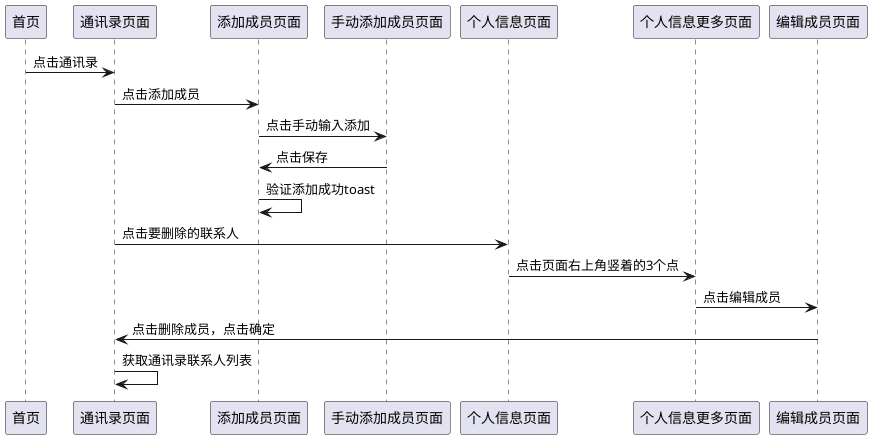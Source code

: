 @startuml
'https://plantuml.com/sequence-diagram

participant 首页 as index
participant 通讯录页面 as contactlist
participant 添加成员页面 as addmember
participant 手动添加成员页面 as addmemberbymanual

participant 个人信息页面 as perinfo
participant 个人信息更多页面 as perinfomore
participant 编辑成员页面 as editmember

index -> contactlist : 点击通讯录
contactlist -> addmember : 点击添加成员
addmember -> addmemberbymanual : 点击手动输入添加
addmemberbymanual -> addmember : 点击保存
addmember -> addmember : 验证添加成功toast

contactlist -> perinfo : 点击要删除的联系人
perinfo -> perinfomore : 点击页面右上角竖着的3个点
perinfomore -> editmember : 点击编辑成员
editmember -> contactlist : 点击删除成员，点击确定
contactlist -> contactlist : 获取通讯录联系人列表

@enduml